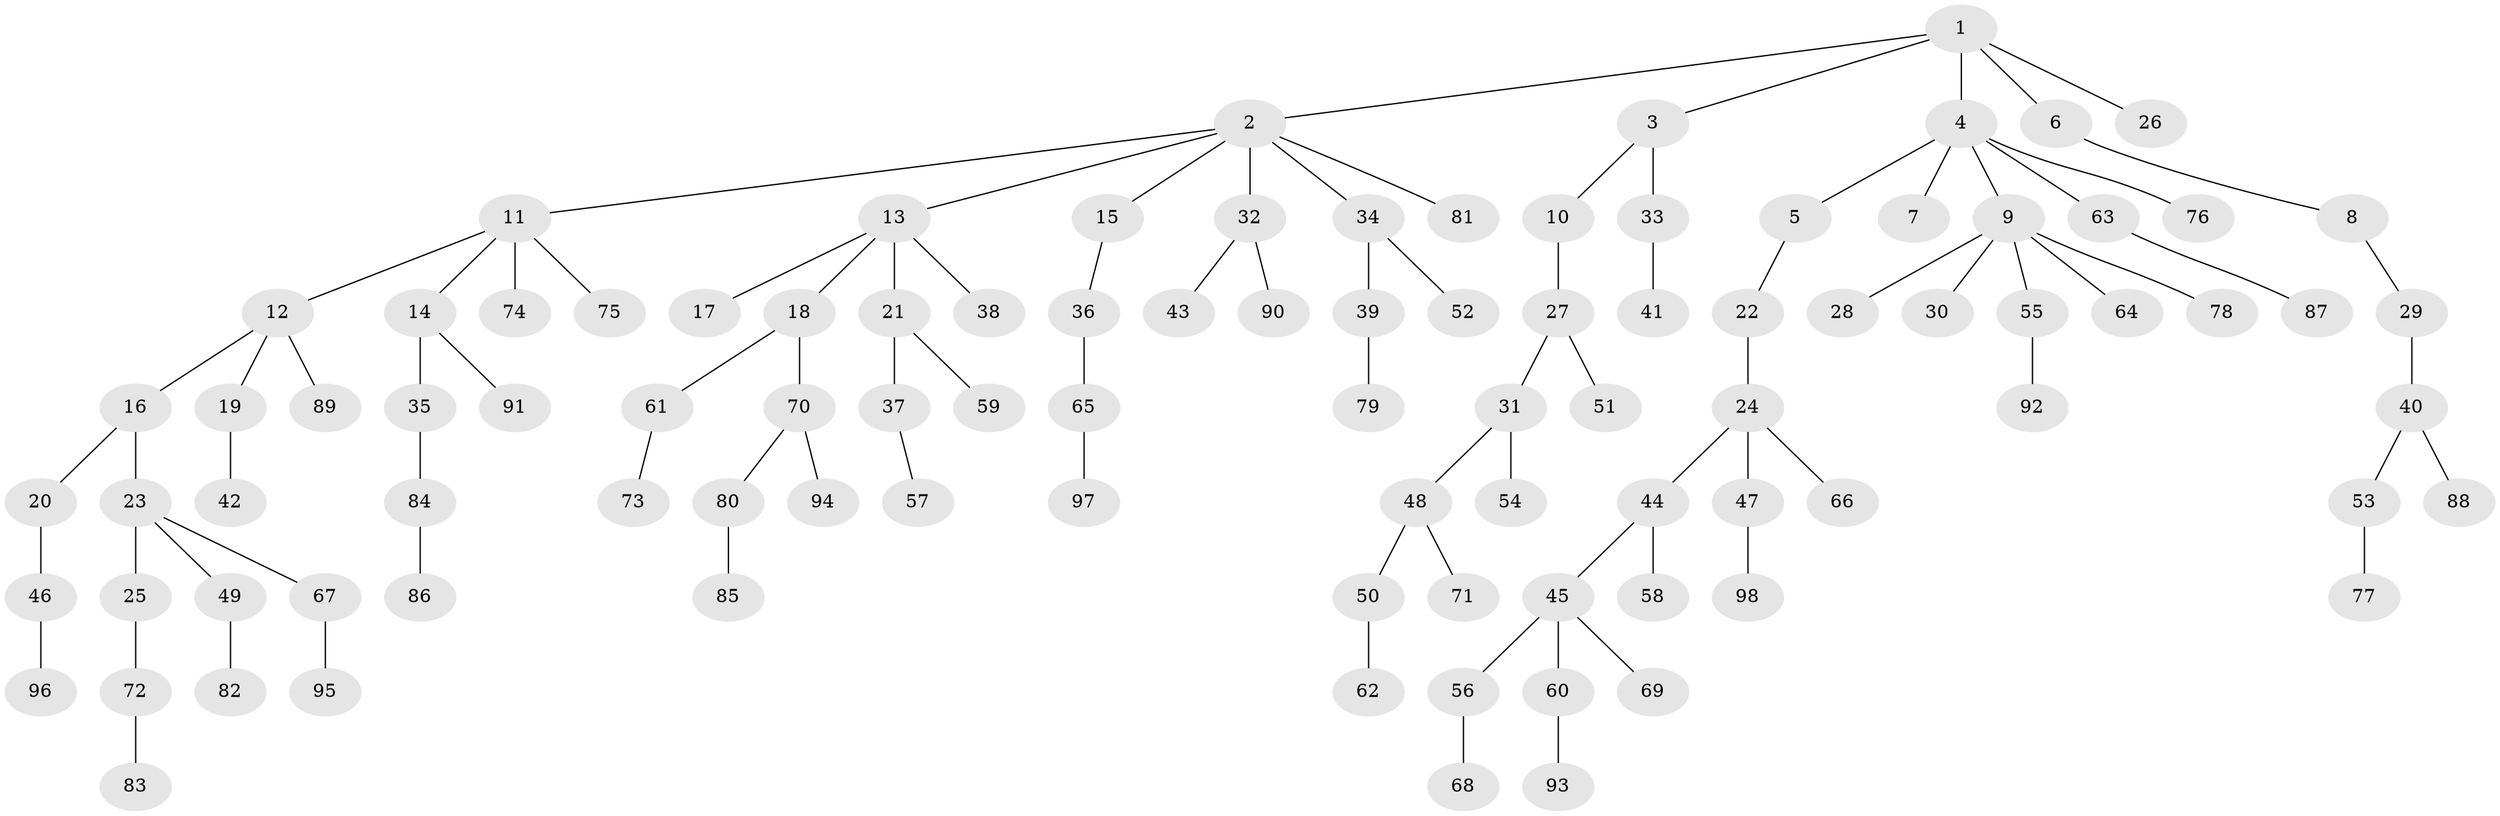 // Generated by graph-tools (version 1.1) at 2025/53/03/09/25 04:53:59]
// undirected, 98 vertices, 97 edges
graph export_dot {
graph [start="1"]
  node [color=gray90,style=filled];
  1;
  2;
  3;
  4;
  5;
  6;
  7;
  8;
  9;
  10;
  11;
  12;
  13;
  14;
  15;
  16;
  17;
  18;
  19;
  20;
  21;
  22;
  23;
  24;
  25;
  26;
  27;
  28;
  29;
  30;
  31;
  32;
  33;
  34;
  35;
  36;
  37;
  38;
  39;
  40;
  41;
  42;
  43;
  44;
  45;
  46;
  47;
  48;
  49;
  50;
  51;
  52;
  53;
  54;
  55;
  56;
  57;
  58;
  59;
  60;
  61;
  62;
  63;
  64;
  65;
  66;
  67;
  68;
  69;
  70;
  71;
  72;
  73;
  74;
  75;
  76;
  77;
  78;
  79;
  80;
  81;
  82;
  83;
  84;
  85;
  86;
  87;
  88;
  89;
  90;
  91;
  92;
  93;
  94;
  95;
  96;
  97;
  98;
  1 -- 2;
  1 -- 3;
  1 -- 4;
  1 -- 6;
  1 -- 26;
  2 -- 11;
  2 -- 13;
  2 -- 15;
  2 -- 32;
  2 -- 34;
  2 -- 81;
  3 -- 10;
  3 -- 33;
  4 -- 5;
  4 -- 7;
  4 -- 9;
  4 -- 63;
  4 -- 76;
  5 -- 22;
  6 -- 8;
  8 -- 29;
  9 -- 28;
  9 -- 30;
  9 -- 55;
  9 -- 64;
  9 -- 78;
  10 -- 27;
  11 -- 12;
  11 -- 14;
  11 -- 74;
  11 -- 75;
  12 -- 16;
  12 -- 19;
  12 -- 89;
  13 -- 17;
  13 -- 18;
  13 -- 21;
  13 -- 38;
  14 -- 35;
  14 -- 91;
  15 -- 36;
  16 -- 20;
  16 -- 23;
  18 -- 61;
  18 -- 70;
  19 -- 42;
  20 -- 46;
  21 -- 37;
  21 -- 59;
  22 -- 24;
  23 -- 25;
  23 -- 49;
  23 -- 67;
  24 -- 44;
  24 -- 47;
  24 -- 66;
  25 -- 72;
  27 -- 31;
  27 -- 51;
  29 -- 40;
  31 -- 48;
  31 -- 54;
  32 -- 43;
  32 -- 90;
  33 -- 41;
  34 -- 39;
  34 -- 52;
  35 -- 84;
  36 -- 65;
  37 -- 57;
  39 -- 79;
  40 -- 53;
  40 -- 88;
  44 -- 45;
  44 -- 58;
  45 -- 56;
  45 -- 60;
  45 -- 69;
  46 -- 96;
  47 -- 98;
  48 -- 50;
  48 -- 71;
  49 -- 82;
  50 -- 62;
  53 -- 77;
  55 -- 92;
  56 -- 68;
  60 -- 93;
  61 -- 73;
  63 -- 87;
  65 -- 97;
  67 -- 95;
  70 -- 80;
  70 -- 94;
  72 -- 83;
  80 -- 85;
  84 -- 86;
}
